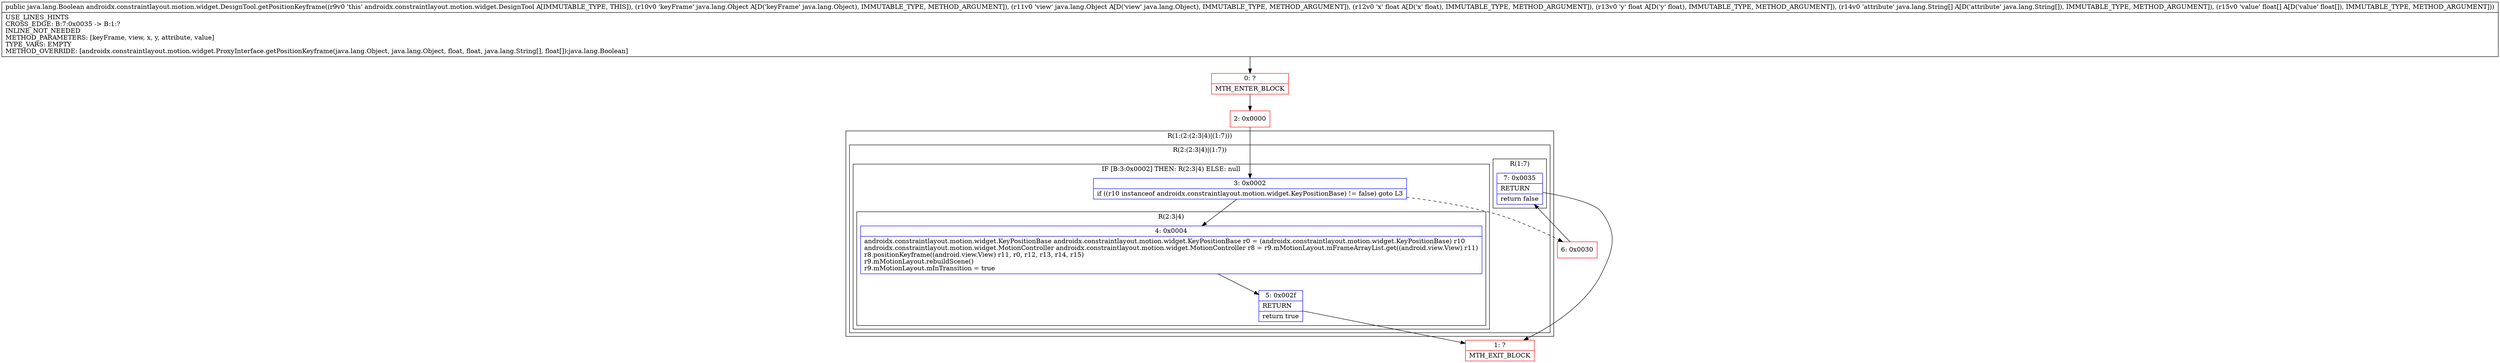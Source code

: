 digraph "CFG forandroidx.constraintlayout.motion.widget.DesignTool.getPositionKeyframe(Ljava\/lang\/Object;Ljava\/lang\/Object;FF[Ljava\/lang\/String;[F)Ljava\/lang\/Boolean;" {
subgraph cluster_Region_41318753 {
label = "R(1:(2:(2:3|4)|(1:7)))";
node [shape=record,color=blue];
subgraph cluster_Region_1739159121 {
label = "R(2:(2:3|4)|(1:7))";
node [shape=record,color=blue];
subgraph cluster_IfRegion_1304909021 {
label = "IF [B:3:0x0002] THEN: R(2:3|4) ELSE: null";
node [shape=record,color=blue];
Node_3 [shape=record,label="{3\:\ 0x0002|if ((r10 instanceof androidx.constraintlayout.motion.widget.KeyPositionBase) != false) goto L3\l}"];
subgraph cluster_Region_1921983371 {
label = "R(2:3|4)";
node [shape=record,color=blue];
Node_4 [shape=record,label="{4\:\ 0x0004|androidx.constraintlayout.motion.widget.KeyPositionBase androidx.constraintlayout.motion.widget.KeyPositionBase r0 = (androidx.constraintlayout.motion.widget.KeyPositionBase) r10\landroidx.constraintlayout.motion.widget.MotionController androidx.constraintlayout.motion.widget.MotionController r8 = r9.mMotionLayout.mFrameArrayList.get((android.view.View) r11)\lr8.positionKeyframe((android.view.View) r11, r0, r12, r13, r14, r15)\lr9.mMotionLayout.rebuildScene()\lr9.mMotionLayout.mInTransition = true\l}"];
Node_5 [shape=record,label="{5\:\ 0x002f|RETURN\l|return true\l}"];
}
}
subgraph cluster_Region_555440417 {
label = "R(1:7)";
node [shape=record,color=blue];
Node_7 [shape=record,label="{7\:\ 0x0035|RETURN\l|return false\l}"];
}
}
}
Node_0 [shape=record,color=red,label="{0\:\ ?|MTH_ENTER_BLOCK\l}"];
Node_2 [shape=record,color=red,label="{2\:\ 0x0000}"];
Node_1 [shape=record,color=red,label="{1\:\ ?|MTH_EXIT_BLOCK\l}"];
Node_6 [shape=record,color=red,label="{6\:\ 0x0030}"];
MethodNode[shape=record,label="{public java.lang.Boolean androidx.constraintlayout.motion.widget.DesignTool.getPositionKeyframe((r9v0 'this' androidx.constraintlayout.motion.widget.DesignTool A[IMMUTABLE_TYPE, THIS]), (r10v0 'keyFrame' java.lang.Object A[D('keyFrame' java.lang.Object), IMMUTABLE_TYPE, METHOD_ARGUMENT]), (r11v0 'view' java.lang.Object A[D('view' java.lang.Object), IMMUTABLE_TYPE, METHOD_ARGUMENT]), (r12v0 'x' float A[D('x' float), IMMUTABLE_TYPE, METHOD_ARGUMENT]), (r13v0 'y' float A[D('y' float), IMMUTABLE_TYPE, METHOD_ARGUMENT]), (r14v0 'attribute' java.lang.String[] A[D('attribute' java.lang.String[]), IMMUTABLE_TYPE, METHOD_ARGUMENT]), (r15v0 'value' float[] A[D('value' float[]), IMMUTABLE_TYPE, METHOD_ARGUMENT]))  | USE_LINES_HINTS\lCROSS_EDGE: B:7:0x0035 \-\> B:1:?\lINLINE_NOT_NEEDED\lMETHOD_PARAMETERS: [keyFrame, view, x, y, attribute, value]\lTYPE_VARS: EMPTY\lMETHOD_OVERRIDE: [androidx.constraintlayout.motion.widget.ProxyInterface.getPositionKeyframe(java.lang.Object, java.lang.Object, float, float, java.lang.String[], float[]):java.lang.Boolean]\l}"];
MethodNode -> Node_0;Node_3 -> Node_4;
Node_3 -> Node_6[style=dashed];
Node_4 -> Node_5;
Node_5 -> Node_1;
Node_7 -> Node_1;
Node_0 -> Node_2;
Node_2 -> Node_3;
Node_6 -> Node_7;
}


